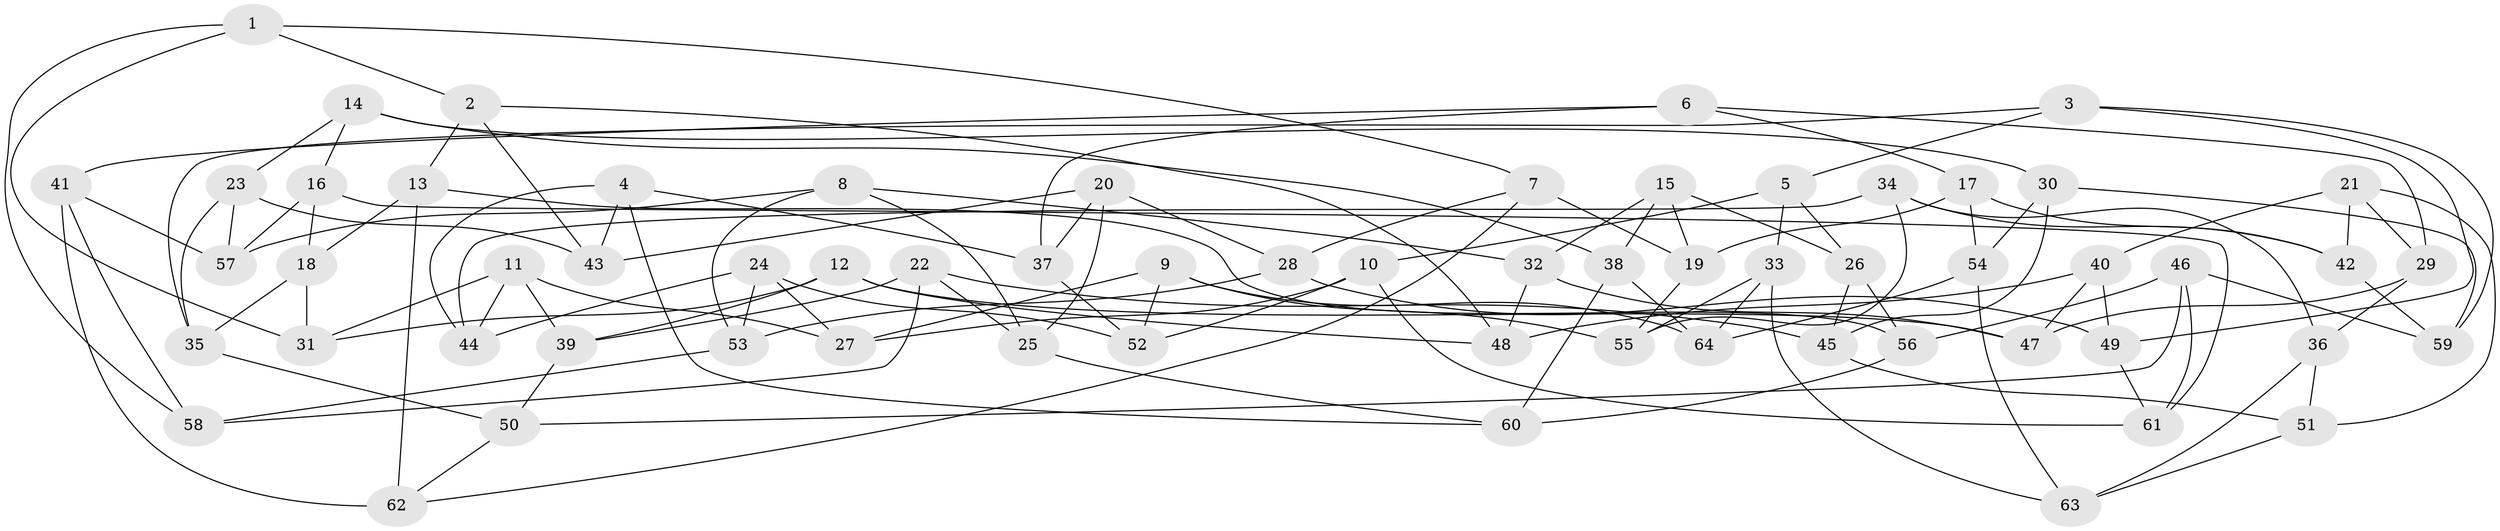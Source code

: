 // Generated by graph-tools (version 1.1) at 2025/03/03/09/25 03:03:07]
// undirected, 64 vertices, 128 edges
graph export_dot {
graph [start="1"]
  node [color=gray90,style=filled];
  1;
  2;
  3;
  4;
  5;
  6;
  7;
  8;
  9;
  10;
  11;
  12;
  13;
  14;
  15;
  16;
  17;
  18;
  19;
  20;
  21;
  22;
  23;
  24;
  25;
  26;
  27;
  28;
  29;
  30;
  31;
  32;
  33;
  34;
  35;
  36;
  37;
  38;
  39;
  40;
  41;
  42;
  43;
  44;
  45;
  46;
  47;
  48;
  49;
  50;
  51;
  52;
  53;
  54;
  55;
  56;
  57;
  58;
  59;
  60;
  61;
  62;
  63;
  64;
  1 -- 58;
  1 -- 31;
  1 -- 7;
  1 -- 2;
  2 -- 48;
  2 -- 13;
  2 -- 43;
  3 -- 5;
  3 -- 59;
  3 -- 49;
  3 -- 35;
  4 -- 43;
  4 -- 44;
  4 -- 60;
  4 -- 37;
  5 -- 26;
  5 -- 10;
  5 -- 33;
  6 -- 17;
  6 -- 29;
  6 -- 37;
  6 -- 41;
  7 -- 62;
  7 -- 19;
  7 -- 28;
  8 -- 25;
  8 -- 57;
  8 -- 53;
  8 -- 32;
  9 -- 55;
  9 -- 52;
  9 -- 64;
  9 -- 27;
  10 -- 27;
  10 -- 61;
  10 -- 52;
  11 -- 44;
  11 -- 39;
  11 -- 31;
  11 -- 27;
  12 -- 47;
  12 -- 48;
  12 -- 31;
  12 -- 39;
  13 -- 62;
  13 -- 56;
  13 -- 18;
  14 -- 38;
  14 -- 16;
  14 -- 23;
  14 -- 30;
  15 -- 32;
  15 -- 19;
  15 -- 38;
  15 -- 26;
  16 -- 61;
  16 -- 18;
  16 -- 57;
  17 -- 42;
  17 -- 19;
  17 -- 54;
  18 -- 35;
  18 -- 31;
  19 -- 55;
  20 -- 43;
  20 -- 28;
  20 -- 25;
  20 -- 37;
  21 -- 42;
  21 -- 40;
  21 -- 51;
  21 -- 29;
  22 -- 25;
  22 -- 39;
  22 -- 58;
  22 -- 45;
  23 -- 43;
  23 -- 57;
  23 -- 35;
  24 -- 44;
  24 -- 52;
  24 -- 27;
  24 -- 53;
  25 -- 60;
  26 -- 45;
  26 -- 56;
  28 -- 53;
  28 -- 49;
  29 -- 36;
  29 -- 47;
  30 -- 59;
  30 -- 54;
  30 -- 45;
  32 -- 48;
  32 -- 47;
  33 -- 63;
  33 -- 64;
  33 -- 55;
  34 -- 55;
  34 -- 44;
  34 -- 42;
  34 -- 36;
  35 -- 50;
  36 -- 63;
  36 -- 51;
  37 -- 52;
  38 -- 64;
  38 -- 60;
  39 -- 50;
  40 -- 49;
  40 -- 47;
  40 -- 48;
  41 -- 62;
  41 -- 58;
  41 -- 57;
  42 -- 59;
  45 -- 51;
  46 -- 56;
  46 -- 59;
  46 -- 61;
  46 -- 50;
  49 -- 61;
  50 -- 62;
  51 -- 63;
  53 -- 58;
  54 -- 64;
  54 -- 63;
  56 -- 60;
}

